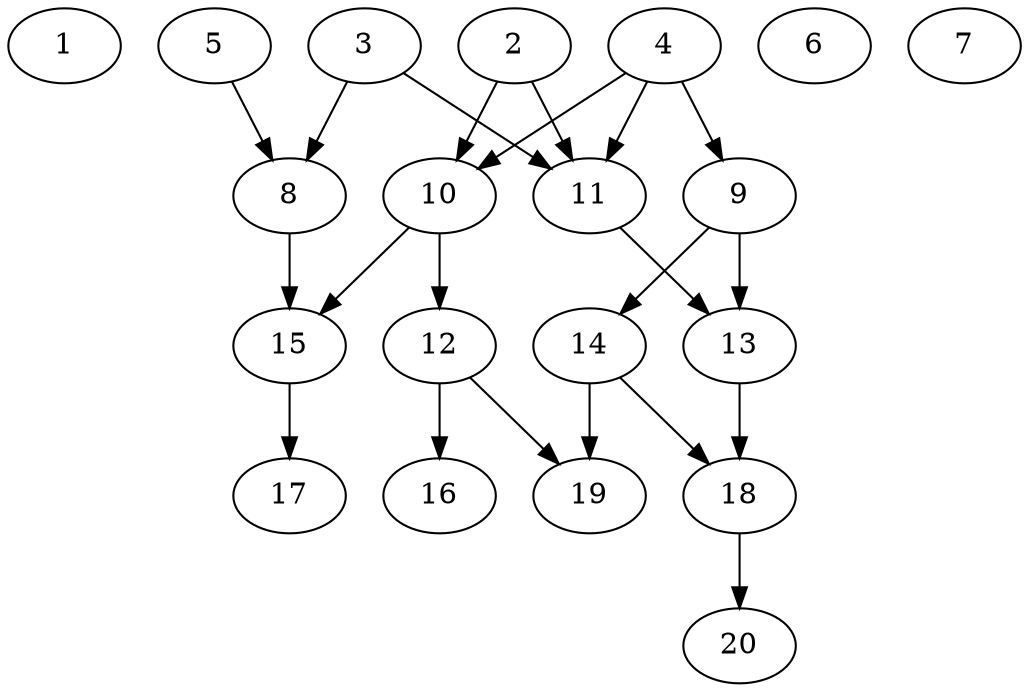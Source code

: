 // DAG automatically generated by daggen at Sat Jul 27 15:38:13 2019
// ./daggen --dot -n 20 --ccr 0.4 --fat 0.6 --regular 0.5 --density 0.4 --mindata 5242880 --maxdata 52428800 
digraph G {
  1 [size="61038080", alpha="0.13", expect_size="24415232"] 
  2 [size="86338560", alpha="0.10", expect_size="34535424"] 
  2 -> 10 [size ="34535424"]
  2 -> 11 [size ="34535424"]
  3 [size="113277440", alpha="0.19", expect_size="45310976"] 
  3 -> 8 [size ="45310976"]
  3 -> 11 [size ="45310976"]
  4 [size="33776640", alpha="0.02", expect_size="13510656"] 
  4 -> 9 [size ="13510656"]
  4 -> 10 [size ="13510656"]
  4 -> 11 [size ="13510656"]
  5 [size="21450240", alpha="0.05", expect_size="8580096"] 
  5 -> 8 [size ="8580096"]
  6 [size="118213120", alpha="0.07", expect_size="47285248"] 
  7 [size="37196800", alpha="0.08", expect_size="14878720"] 
  8 [size="16680960", alpha="0.14", expect_size="6672384"] 
  8 -> 15 [size ="6672384"]
  9 [size="46072320", alpha="0.10", expect_size="18428928"] 
  9 -> 13 [size ="18428928"]
  9 -> 14 [size ="18428928"]
  10 [size="78809600", alpha="0.15", expect_size="31523840"] 
  10 -> 12 [size ="31523840"]
  10 -> 15 [size ="31523840"]
  11 [size="116185600", alpha="0.07", expect_size="46474240"] 
  11 -> 13 [size ="46474240"]
  12 [size="77209600", alpha="0.03", expect_size="30883840"] 
  12 -> 16 [size ="30883840"]
  12 -> 19 [size ="30883840"]
  13 [size="18183680", alpha="0.18", expect_size="7273472"] 
  13 -> 18 [size ="7273472"]
  14 [size="15214080", alpha="0.20", expect_size="6085632"] 
  14 -> 18 [size ="6085632"]
  14 -> 19 [size ="6085632"]
  15 [size="25410560", alpha="0.20", expect_size="10164224"] 
  15 -> 17 [size ="10164224"]
  16 [size="52467200", alpha="0.20", expect_size="20986880"] 
  17 [size="92864000", alpha="0.02", expect_size="37145600"] 
  18 [size="20679680", alpha="0.08", expect_size="8271872"] 
  18 -> 20 [size ="8271872"]
  19 [size="103685120", alpha="0.14", expect_size="41474048"] 
  20 [size="46840320", alpha="0.04", expect_size="18736128"] 
}
